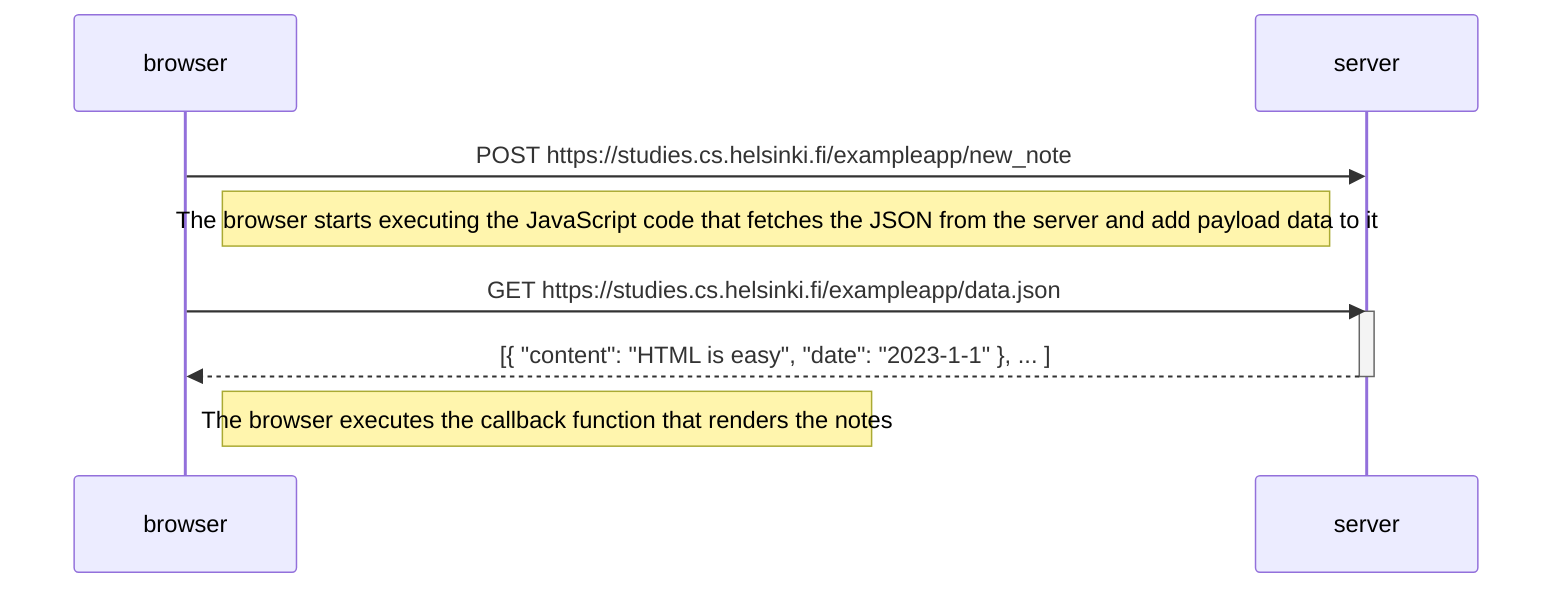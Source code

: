 sequenceDiagram
    participant browser
    participant server

    browser->>server: POST https://studies.cs.helsinki.fi/exampleapp/new_note

    Note right of browser: The browser starts executing the JavaScript code that fetches the JSON from the server and add payload data to it

    browser->>server: GET https://studies.cs.helsinki.fi/exampleapp/data.json
    activate server
    server-->>browser: [{ "content": "HTML is easy", "date": "2023-1-1" }, ... ]
    deactivate server

    Note right of browser: The browser executes the callback function that renders the notes